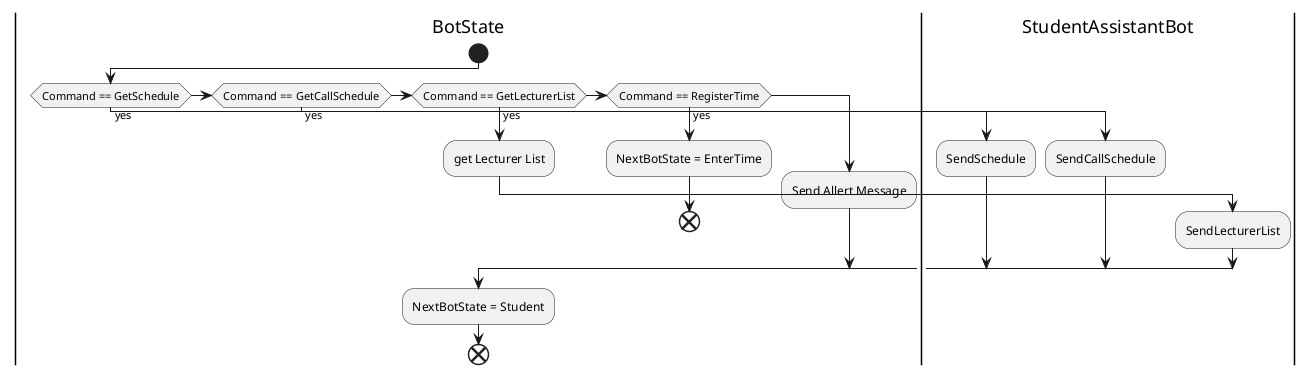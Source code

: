 @startuml
|BotState|
start;
if (Command == GetSchedule) then (yes)
|StudentAssistantBot|
:SendSchedule;
|BotState|
elseif (Command == GetCallSchedule) then (yes)
|StudentAssistantBot|
:SendCallSchedule;
|BotState|
elseif (Command == GetLecturerList) then (yes)
:get Lecturer List;
|StudentAssistantBot|
:SendLecturerList;
|BotState|
elseif (Command == RegisterTime) then (yes)
:NextBotState = EnterTime;
end;
else
:Send Allert Message;
endif;
:NextBotState = Student;
end;
@enduml
